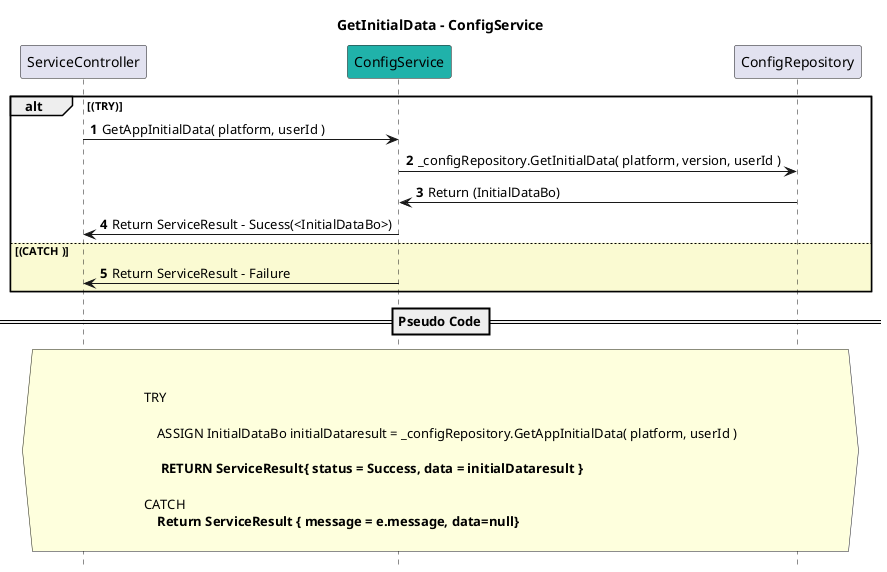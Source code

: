 @startuml
title GetInitialData - ConfigService
autonumber
hide footbox

participant ServiceController
participant ConfigService #LightSeaGreen
participant ConfigRepository

    
alt (TRY)
    ServiceController -> ConfigService : GetAppInitialData( platform, userId )
    ConfigService -> ConfigRepository : _configRepository.GetInitialData( platform, version, userId )
    

    
        ConfigRepository -> ConfigService : Return (InitialDataBo)


    ConfigService -> ServiceController : Return ServiceResult - Sucess(<InitialDataBo>)
    
else #LightGoldenRodYellow (CATCH ) 

    ConfigService -> ServiceController : Return ServiceResult - Failure
end

==Pseudo Code==
hnote across


TRY

    ASSIGN InitialDataBo initialDataresult = _configRepository.GetAppInitialData( platform, userId )
    
    ** RETURN ServiceResult{ status = Success, data = initialDataresult } ** 
       
CATCH
    **Return ServiceResult { message = e.message, data=null}**
    
end note


@enduml